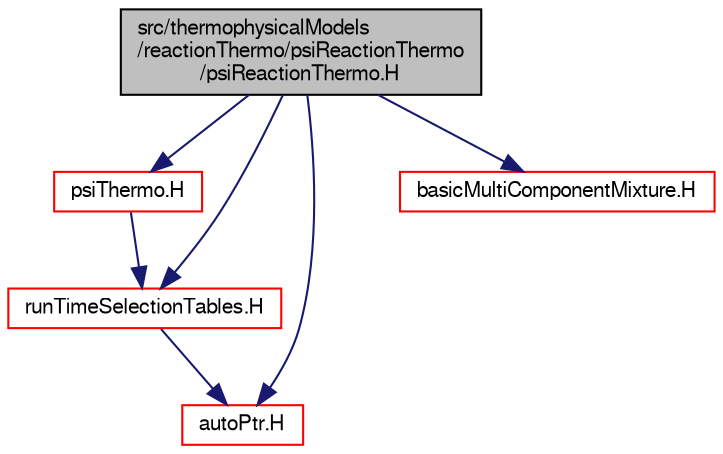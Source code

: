 digraph "src/thermophysicalModels/reactionThermo/psiReactionThermo/psiReactionThermo.H"
{
  bgcolor="transparent";
  edge [fontname="FreeSans",fontsize="10",labelfontname="FreeSans",labelfontsize="10"];
  node [fontname="FreeSans",fontsize="10",shape=record];
  Node0 [label="src/thermophysicalModels\l/reactionThermo/psiReactionThermo\l/psiReactionThermo.H",height=0.2,width=0.4,color="black", fillcolor="grey75", style="filled", fontcolor="black"];
  Node0 -> Node1 [color="midnightblue",fontsize="10",style="solid",fontname="FreeSans"];
  Node1 [label="psiThermo.H",height=0.2,width=0.4,color="red",URL="$a15461.html"];
  Node1 -> Node192 [color="midnightblue",fontsize="10",style="solid",fontname="FreeSans"];
  Node192 [label="runTimeSelectionTables.H",height=0.2,width=0.4,color="red",URL="$a09266.html",tooltip="Macros to ease declaration of run-time selection tables. "];
  Node192 -> Node53 [color="midnightblue",fontsize="10",style="solid",fontname="FreeSans"];
  Node53 [label="autoPtr.H",height=0.2,width=0.4,color="red",URL="$a11078.html"];
  Node0 -> Node304 [color="midnightblue",fontsize="10",style="solid",fontname="FreeSans"];
  Node304 [label="basicMultiComponentMixture.H",height=0.2,width=0.4,color="red",URL="$a16160.html"];
  Node0 -> Node53 [color="midnightblue",fontsize="10",style="solid",fontname="FreeSans"];
  Node0 -> Node192 [color="midnightblue",fontsize="10",style="solid",fontname="FreeSans"];
}
